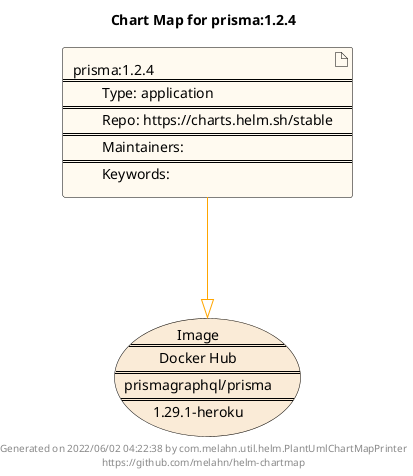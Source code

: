 @startuml
skinparam linetype ortho
skinparam backgroundColor white
skinparam usecaseBorderColor black
skinparam usecaseArrowColor LightSlateGray
skinparam artifactBorderColor black
skinparam artifactArrowColor LightSlateGray

title Chart Map for prisma:1.2.4

'There is one referenced Helm Chart
artifact "prisma:1.2.4\n====\n\tType: application\n====\n\tRepo: https://charts.helm.sh/stable\n====\n\tMaintainers: \n====\n\tKeywords: " as prisma_1_2_4 #FloralWhite

'There is one referenced Docker Image
usecase "Image\n====\nDocker Hub\n====\nprismagraphql/prisma\n====\n1.29.1-heroku" as prismagraphql_prisma_1_29_1_heroku #AntiqueWhite

'Chart Dependencies
prisma_1_2_4--[#orange]-|>prismagraphql_prisma_1_29_1_heroku

center footer Generated on 2022/06/02 04:22:38 by com.melahn.util.helm.PlantUmlChartMapPrinter\nhttps://github.com/melahn/helm-chartmap
@enduml
